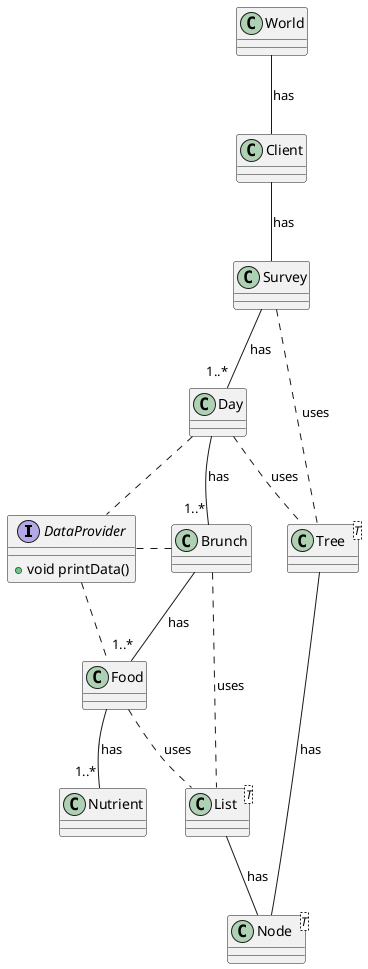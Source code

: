@startuml class diagram

interface DataProvider{
 + void printData()
}
class World{}
class Client{}
class Survey{}
class Day{}
class Brunch{}
class Food{}
class Nutrient{}
class Tree<T>{}
class Node<T>{}
class List<T>{}


World -- Client : has
Client -- Survey : has
Survey -- "1..*" Day : has
Survey .. Tree : uses
Day .. Tree : uses
Day -- "1..*" Brunch : has
Day .. DataProvider
Brunch .. List : uses
Brunch -- "1..*" Food : has
Brunch .left. DataProvider
Food .. List : uses
Food -- "1..*" Nutrient : has
Food .left. DataProvider
Tree -- Node : has
List -- Node : has
@enduml